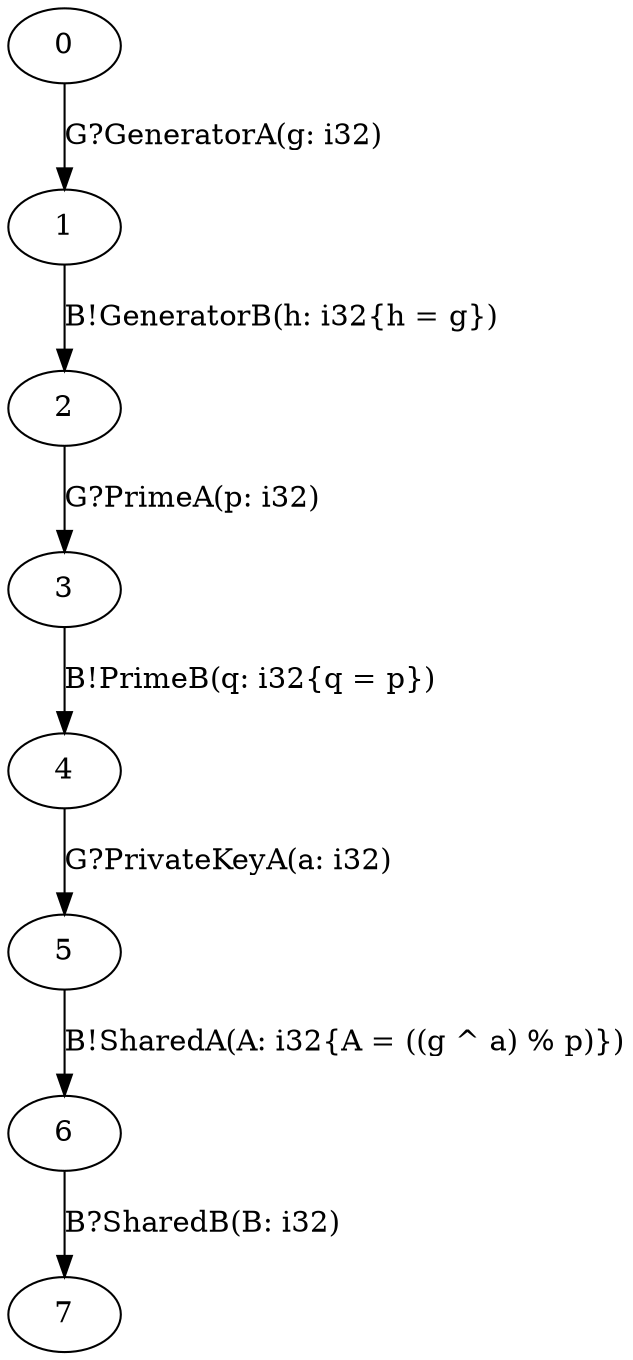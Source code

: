 digraph A {
  0;
  1;
  2;
  3;
  4;
  5;
  6;
  7;
  
  
  0 -> 1 [label="G?GeneratorA(g: i32)", ];
  1 -> 2 [label="B!GeneratorB(h: i32{h = g})", ];
  2 -> 3 [label="G?PrimeA(p: i32)", ];
  3 -> 4 [label="B!PrimeB(q: i32{q = p})", ];
  4 -> 5 [label="G?PrivateKeyA(a: i32)", ];
  5 -> 6 [label="B!SharedA(A: i32{A = ((g ^ a) % p)})", ];
  6 -> 7 [label="B?SharedB(B: i32)", ];
  
  }

